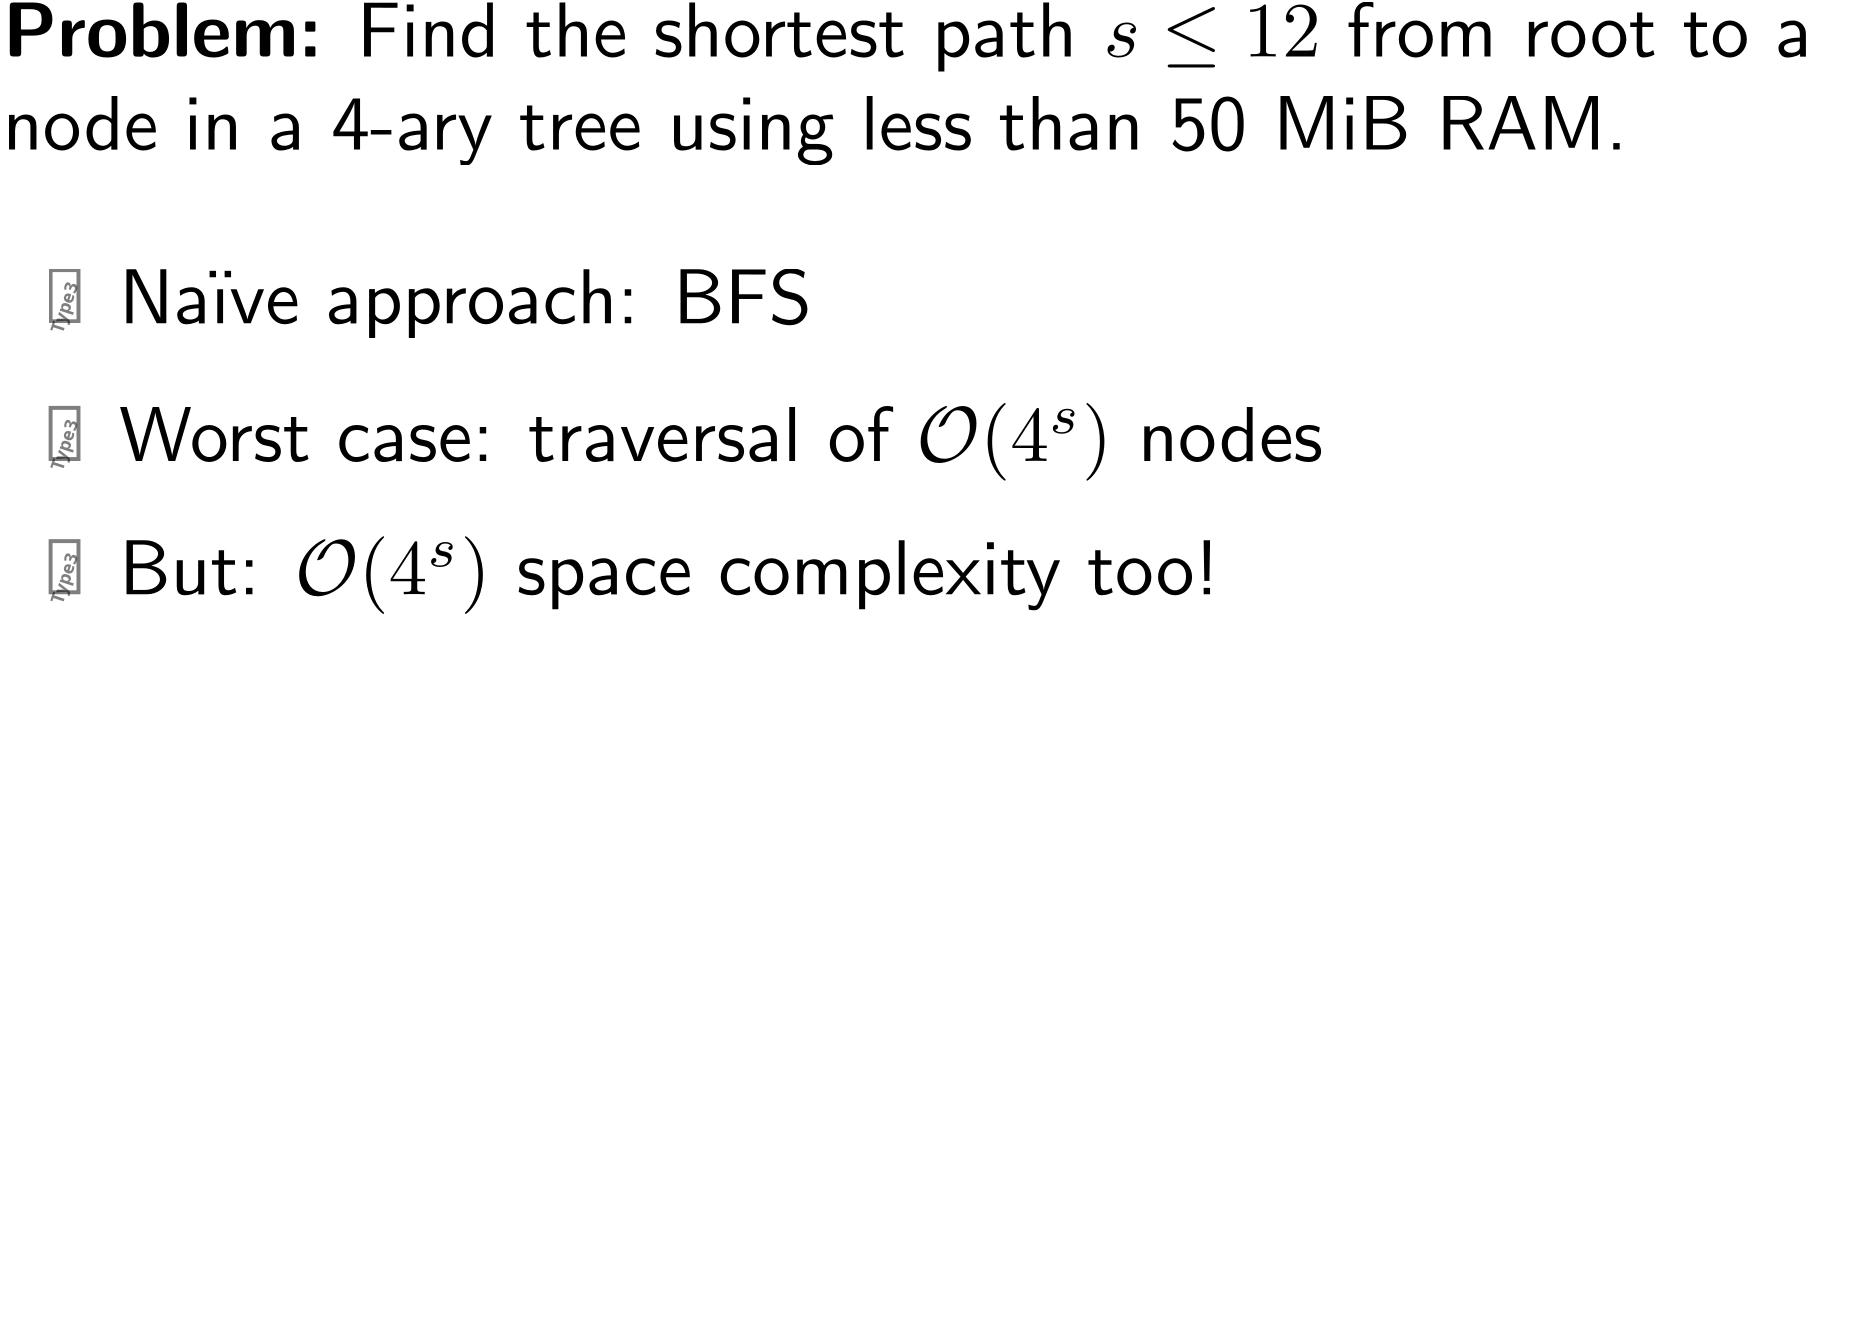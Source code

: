 <?xml version="1.0"?>
<!DOCTYPE ipe SYSTEM "ipe.dtd">
<ipe version="70212" creator="Ipe 7.2.13">
<info created="D:20190409094512" modified="D:20220804222322"/>
<preamble>\usepackage{amsmath,amssymb}</preamble>
<ipestyle name="presentation">
<symbol name="arrow/arc(spx)">
<path stroke="sym-stroke" fill="sym-stroke" pen="sym-pen">
0 0 m
-1 0.333 l
-1 -0.333 l
h
</path>
</symbol>
<symbol name="arrow/farc(spx)">
<path stroke="sym-stroke" fill="white" pen="sym-pen">
0 0 m
-1 0.333 l
-1 -0.333 l
h
</path>
</symbol>
<symbol name="mark/circle(sx)" transformations="translations">
<path fill="sym-stroke">
0.6 0 0 0.6 0 0 e
0.4 0 0 0.4 0 0 e
</path>
</symbol>
<symbol name="mark/disk(sx)" transformations="translations">
<path fill="sym-stroke">
0.6 0 0 0.6 0 0 e
</path>
</symbol>
<symbol name="mark/fdisk(sfx)" transformations="translations">
<group>
<path fill="sym-fill">
0.5 0 0 0.5 0 0 e
</path>
<path fill="sym-stroke" fillrule="eofill">
0.6 0 0 0.6 0 0 e
0.4 0 0 0.4 0 0 e
</path>
</group>
</symbol>
<symbol name="mark/box(sx)" transformations="translations">
<path fill="sym-stroke" fillrule="eofill">
-0.6 -0.6 m
0.6 -0.6 l
0.6 0.6 l
-0.6 0.6 l
h
-0.4 -0.4 m
0.4 -0.4 l
0.4 0.4 l
-0.4 0.4 l
h
</path>
</symbol>
<symbol name="mark/square(sx)" transformations="translations">
<path fill="sym-stroke">
-0.6 -0.6 m
0.6 -0.6 l
0.6 0.6 l
-0.6 0.6 l
h
</path>
</symbol>
<symbol name="mark/fsquare(sfx)" transformations="translations">
<group>
<path fill="sym-fill">
-0.5 -0.5 m
0.5 -0.5 l
0.5 0.5 l
-0.5 0.5 l
h
</path>
<path fill="sym-stroke" fillrule="eofill">
-0.6 -0.6 m
0.6 -0.6 l
0.6 0.6 l
-0.6 0.6 l
h
-0.4 -0.4 m
0.4 -0.4 l
0.4 0.4 l
-0.4 0.4 l
h
</path>
</group>
</symbol>
<symbol name="mark/cross(sx)" transformations="translations">
<group>
<path fill="sym-stroke">
-0.43 -0.57 m
0.57 0.43 l
0.43 0.57 l
-0.57 -0.43 l
h
</path>
<path fill="sym-stroke">
-0.43 0.57 m
0.57 -0.43 l
0.43 -0.57 l
-0.57 0.43 l
h
</path>
</group>
</symbol>
<symbol name="arrow/fnormal(spx)">
<path stroke="sym-stroke" fill="white" pen="sym-pen">
0 0 m
-1 0.333 l
-1 -0.333 l
h
</path>
</symbol>
<symbol name="arrow/pointed(spx)">
<path stroke="sym-stroke" fill="sym-stroke" pen="sym-pen">
0 0 m
-1 0.333 l
-0.8 0 l
-1 -0.333 l
h
</path>
</symbol>
<symbol name="arrow/fpointed(spx)">
<path stroke="sym-stroke" fill="white" pen="sym-pen">
0 0 m
-1 0.333 l
-0.8 0 l
-1 -0.333 l
h
</path>
</symbol>
<symbol name="arrow/linear(spx)">
<path stroke="sym-stroke" pen="sym-pen">
-1 0.333 m
0 0 l
-1 -0.333 l
</path>
</symbol>
<symbol name="arrow/fdouble(spx)">
<path stroke="sym-stroke" fill="white" pen="sym-pen">
0 0 m
-1 0.333 l
-1 -0.333 l
h
-1 0 m
-2 0.333 l
-2 -0.333 l
h
</path>
</symbol>
<symbol name="arrow/double(spx)">
<path stroke="sym-stroke" fill="sym-stroke" pen="sym-pen">
0 0 m
-1 0.333 l
-1 -0.333 l
h
-1 0 m
-2 0.333 l
-2 -0.333 l
h
</path>
</symbol>
<pen name="normal" value="1.2"/>
<pen name="heavier" value="2.4"/>
<pen name="fat" value="3.6"/>
<pen name="ultrafat" value="6"/>
<symbolsize name="normal" value="9"/>
<symbolsize name="large" value="15"/>
<symbolsize name="small" value="6"/>
<symbolsize name="tiny" value="3.3"/>
<arrowsize name="normal" value="15"/>
<arrowsize name="large" value="20"/>
<arrowsize name="small" value="10"/>
<arrowsize name="tiny" value="6"/>
<color name="red" value="1 0 0"/>
<color name="green" value="0 1 0"/>
<color name="blue" value="0 0 1"/>
<color name="yellow" value="1 1 0"/>
<color name="orange" value="1 0.647 0"/>
<color name="gold" value="1 0.843 0"/>
<color name="purple" value="0.627 0.125 0.941"/>
<color name="gray" value="0.745"/>
<color name="brown" value="0.647 0.165 0.165"/>
<color name="navy" value="0 0 0.502"/>
<color name="pink" value="1 0.753 0.796"/>
<color name="seagreen" value="0.18 0.545 0.341"/>
<color name="turquoise" value="0.251 0.878 0.816"/>
<color name="violet" value="0.933 0.51 0.933"/>
<color name="darkblue" value="0 0 0.545"/>
<color name="darkcyan" value="0 0.545 0.545"/>
<color name="darkgray" value="0.663"/>
<color name="darkgreen" value="0 0.392 0"/>
<color name="darkmagenta" value="0.545 0 0.545"/>
<color name="darkorange" value="1 0.549 0"/>
<color name="darkred" value="0.545 0 0"/>
<color name="lightblue" value="0.678 0.847 0.902"/>
<color name="lightcyan" value="0.878 1 1"/>
<color name="lightgray" value="0.827"/>
<color name="lightgreen" value="0.565 0.933 0.565"/>
<color name="lightyellow" value="1 1 0.878"/>
<color name="title" value="0.4 0 0.4"/>
<dashstyle name="dashed" value="[4] 0"/>
<dashstyle name="dotted" value="[1 3] 0"/>
<dashstyle name="dash dotted" value="[4 2 1 2] 0"/>
<dashstyle name="dash dot dotted" value="[4 2 1 2 1 2] 0"/>
<textsize name="normal" value="\normalsize"/>
<textsize name="large" value="\large"/>
<textsize name="small" value="\normalsize"/>
<textsize name="huge" value="\LARGE"/>
<textstretch name="normal" value="2.8"/>
<textstretch name="large" value="2.8"/>
<textstretch name="small" value="2.4"/>
<textstretch name="huge" value="2.8"/>
<textstyle name="normal" begin="\begin{flushleft}" end="\end{flushleft}"/>
<textstyle name="center" begin="\begin{center}" end="\end{center}"/>
<textstyle name="itemize" begin="\begin{flushleft}\begin{itemize}" end="\end{itemize}\end{flushleft}"/>
<textstyle name="item" begin="\begin{flushleft}\begin{itemize}\item{}" end="\end{itemize}\end{flushleft}"/>
<gridsize name="16 pts (~6 mm)" value="16"/>
<gridsize name="32 pts (~12 mm)" value="32"/>
<gridsize name="8 pts (~3.5 mm)" value="8"/>
<gridsize name="4 pts (~1.75 mm)" value="8"/>
<anglesize name="90 deg" value="90"/>
<anglesize name="60 deg" value="60"/>
<anglesize name="45 deg" value="45"/>
<anglesize name="30 deg" value="30"/>
<anglesize name="22.5 deg" value="22.5"/>
<preamble>
\renewcommand\rmdefault{cmss}
\makeatletter
\leftmargini 1.5em
\leftmargin \leftmargini
\leftmarginii  1.2em
\leftmarginiii 1em
\def\@listI{\leftmargin\leftmargini
            \parsep \z@
	    \partopsep 3pt
	    \topsep \z@
            \itemsep \z@}
\@listI
\def\@listii {\leftmargin\leftmarginii
              \labelwidth\leftmarginii
              \advance\labelwidth-\labelsep
              \topsep    \z@
              \parsep    \z@
              \itemsep   \parsep}
\def\@listiii{\leftmargin\leftmarginiii
              \labelwidth\leftmarginiii
              \advance\labelwidth-\labelsep
              \topsep    \z@
              \parsep    \z@
              \partopsep \z@
              \itemsep   \topsep}
\makeatother
</preamble>
<layout paper="800 600" origin="32 0" frame="736 528" skip="32" crop="no"/>
<titlestyle pos="368 554" size="large" color="title"  halign="center" valign="baseline"/>
<tiling name="falling" angle="-60" step="12" width="3"/>
<tiling name="rising" angle="30" step="12" width="3"/>
</ipestyle>
<ipestyle name="HPI-colors">
<color name="HPIred" value="0.694 0.024 0.227"/>
<color name="HPIorange" value="0.867 0.38 0.031"/>
<color name="HPIyellow" value="0.965 0.659 0"/>
<color name="HPIyellow70" value="0.984 0.761 0.369"/>
<color name="HPIyellow50" value="1 0.863 0.529"/>
<color name="HPIyellow20" value="1 0.937 0.682"/>
<color name="HPIblue" value="0 0.478 0.62"/>
<color name="HPIblue70" value="0.31 0.635 0.722"/>
<color name="HPIblue50" value="0.624 0.784 0.835"/>
<color name="HPIblue20" value="0.843 0.906 0.929"/>
<color name="HPIgray" value="0.353 0.376 0.396"/>
<color name="HPIgray70" value="0.525 0.553 0.569"/>
<color name="HPIgray50" value="0.753 0.769 0.784"/>
<color name="HPIgray20" value="0.875 0.886 0.894"/>
<color name="HPIred70" value="0.784 0.314 0.455"/>
<color name="HPIred50" value="0.878 0.608 0.69"/>
<color name="HPIred20" value="0.937 0.804 0.843"/>
<color name="MyHPIgreen" value="0 0.698 0.2"/>
<color name="MyHPIgreen70" value="0.298 0.788 0.435"/>
<color name="MyHPIgreen50" value="0.6 0.878 0.678"/>
<color name="MyHPIgreen20" value="0.8 0.937 0.839"/>
<opacity name="10%" value="0.1"/>
<opacity name="30%" value="0.3"/>
<opacity name="50%" value="0.5"/>
<opacity name="20%" value="0.2"/>
<opacity name="40%" value="0.4"/>
<opacity name="60%" value="0.6"/>
<opacity name="HPI (70%)" value="0.7"/>
<opacity name="80%" value="0.8"/>
<opacity name="90%" value="0.9"/>
</ipestyle>
<ipestyle name="decorations">
<symbol name="decoration/simple-box-small">
<path stroke="black" fill="lightgray">
96 96 m
304 96 l
304 204 l
96 204 l
h
</path>
</symbol>
<symbol name="decoration/simple-box-large">
<path stroke="black" fill="lightgray">
92 208 m
92 92 l
308 92 l
308 208 l
h
</path>
</symbol>
<symbol name="decoration/rounded-box-small">
<path stroke="black" fill="lightblue">
100 204 m
4 0 0 4 100 200 96 200 a
96 100 l
4 0 0 4 100 100 100 96 a
300 96 l
4 0 0 4 300 100 304 100 a
304 200 l
4 0 0 4 300 200 300 204 a
h
</path>
</symbol>
<symbol name="decoration/rounded-box-large">
<path stroke="black" fill="lightgray">
96 208 m
4 0 0 4 96 204 92 204 a
92 96 l
4 0 0 4 96 96 96 92 a
304 92 l
4 0 0 4 304 96 308 96 a
308 204 l
4 0 0 4 304 204 304 208 a
h
</path>
</symbol>
<symbol name="decoration/tabbed">
<path stroke="black" fill="lightgray">
96 204 m
96 96 l
304 96 l
304 204 l
108 204 l
107 207
106 208
105 208
99 208
98 208
97 207
96 204 s
h
</path>
</symbol>
<symbol name="decoration/3d-box">
<group>
<path stroke="black" fill="lightgray">
98 206 m
96 204 l
96 96 l
304 96 l
306 98 l
306 206 l
h
</path>
<path stroke="black">
96 204 m
304 204 l
304 96 l
</path>
<path stroke="black">
304 204 m
306 206 l
</path>
</group>
</symbol>
<symbol name="decoration/comic">
<path stroke="black" fill="white">
110 96 m
106 96
96 96
96 106
96 194
96 204
106 204
294 204
304 204
304 194
304 106
304 96
294 96
118 96 s
116 92
106 88 s
110 92
110 96 s
h
</path>
</symbol>
</ipestyle>
<page title="Hexhex" section="" subsection="">
<layer name="alpha"/>
<layer name="beta"/>
<view layers="alpha" active="alpha" marked="yes"/>
<view layers="alpha beta" active="beta"/>
<text layer="alpha" matrix="1 0 0 1 0 -96" transformations="translations" pos="32 496" stroke="black" type="minipage" width="670" height="19.3928" depth="5.404" valign="top" style="item">Naïve approach: BFS</text>
<text transformations="translations" pos="32 496" stroke="black" type="minipage" width="670" height="36.0948" depth="22.176" valign="top">\textbf{Problem:} Find the shortest path $s\leq 12$ from root to a node in a 4-ary tree using less than 50 MiB RAM.</text>
<text matrix="1 0 0 1 0 -144" transformations="translations" pos="32 496" stroke="black" type="minipage" width="670" height="20.9244" depth="6.972" valign="top" style="item">Worst case: traversal of $\mathcal{O}(4^s)$ nodes</text>
<text matrix="1 0 0 1 0 -192" transformations="translations" pos="32 496" stroke="black" type="minipage" width="670" height="20.9244" depth="6.972" valign="top" style="item">But: $\mathcal{O}(4^s)$ space complexity too! </text>
<text layer="beta" matrix="1 0 0 1 0 -240" transformations="translations" pos="32 496" stroke="black" type="minipage" width="670" height="19.3928" depth="5.404" valign="top" style="item">Better approach: DFS with depth limit $12$</text>
<text matrix="1 0 0 1 0 -336" transformations="translations" pos="32 496" stroke="black" type="minipage" width="670" height="35.042" depth="21.14" valign="top" style="item">Time complexity: traversal of $\approx4^{12}$ nodes -- even when $s$ is small $\to$ infeasible</text>
<text matrix="1 0 0 1 0 -288" transformations="translations" pos="32 496" stroke="black" type="minipage" width="670" height="20.9244" depth="6.972" valign="top" style="item">Space complexity: $\mathcal{O}(s_\textrm{max})$!</text>
<text matrix="1 0 0 1 0 -416" transformations="translations" pos="32 496" stroke="black" type="minipage" width="670" height="37.6544" depth="23.716" valign="top" style="item">Side Note: Pruning improves avg. time ($\approx$10x faster) but: anti-pruning test cases :)</text>
</page>
<page title="Hexhex" section="" subsection="">
<layer name="alpha"/>
<view layers="alpha" active="alpha"/>
<text layer="alpha" transformations="translations" pos="32 496" stroke="black" type="minipage" width="670" height="36.0948" depth="22.176" valign="top">\textbf{Problem:} Find the shortest path $s\leq 12$ from root to a node in a 4-ary tree using less than 50 MiB RAM.</text>
<text matrix="1 0 0 1 0 -96" transformations="translations" pos="32 496" stroke="black" type="minipage" width="670" height="33.3872" depth="19.46" valign="top" style="item">Solution: solve the decision problem with dfs and linear search $s$</text>
<text matrix="1 0 0 1 0 -176" transformations="translations" pos="32 496" stroke="black" type="minipage" width="670" height="36.8592" depth="22.96" valign="top" style="item">Worst case: traversal of $ (s+1)\cdot4^0 + s\cdot 4^1 + \ldots + 1\cdot4^s \leq 2\cdot4^s$ nodes</text>
<text matrix="1 0 0 1 0 -256" transformations="translations" pos="32 496" stroke="black" type="minipage" width="670" height="20.9244" depth="6.972" valign="top" style="item">Space complexity: still $\mathcal{O}(s_\textrm{max})$</text>
</page>
</ipe>
